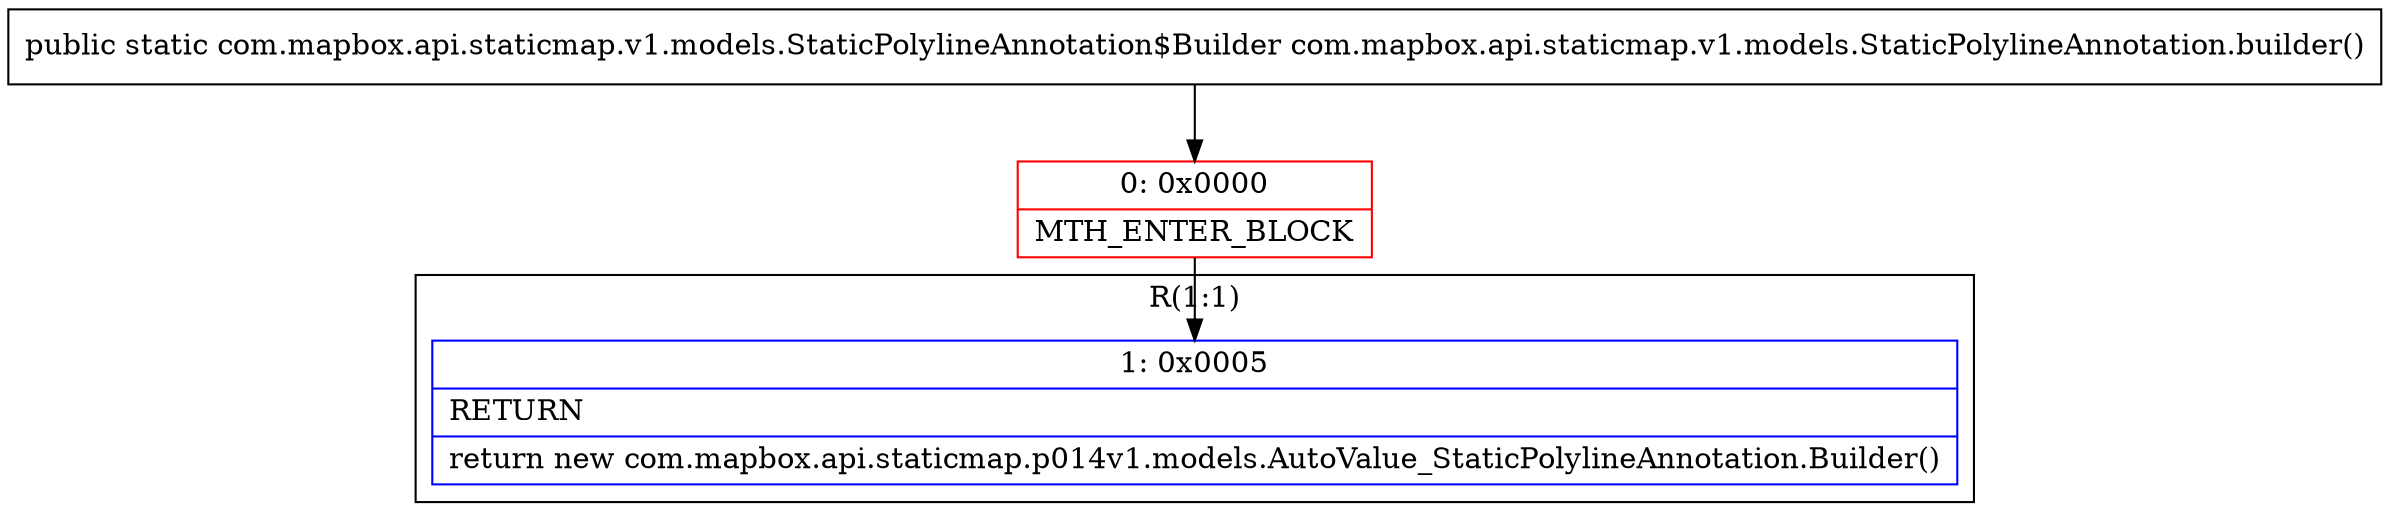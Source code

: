 digraph "CFG forcom.mapbox.api.staticmap.v1.models.StaticPolylineAnnotation.builder()Lcom\/mapbox\/api\/staticmap\/v1\/models\/StaticPolylineAnnotation$Builder;" {
subgraph cluster_Region_443448032 {
label = "R(1:1)";
node [shape=record,color=blue];
Node_1 [shape=record,label="{1\:\ 0x0005|RETURN\l|return new com.mapbox.api.staticmap.p014v1.models.AutoValue_StaticPolylineAnnotation.Builder()\l}"];
}
Node_0 [shape=record,color=red,label="{0\:\ 0x0000|MTH_ENTER_BLOCK\l}"];
MethodNode[shape=record,label="{public static com.mapbox.api.staticmap.v1.models.StaticPolylineAnnotation$Builder com.mapbox.api.staticmap.v1.models.StaticPolylineAnnotation.builder() }"];
MethodNode -> Node_0;
Node_0 -> Node_1;
}

